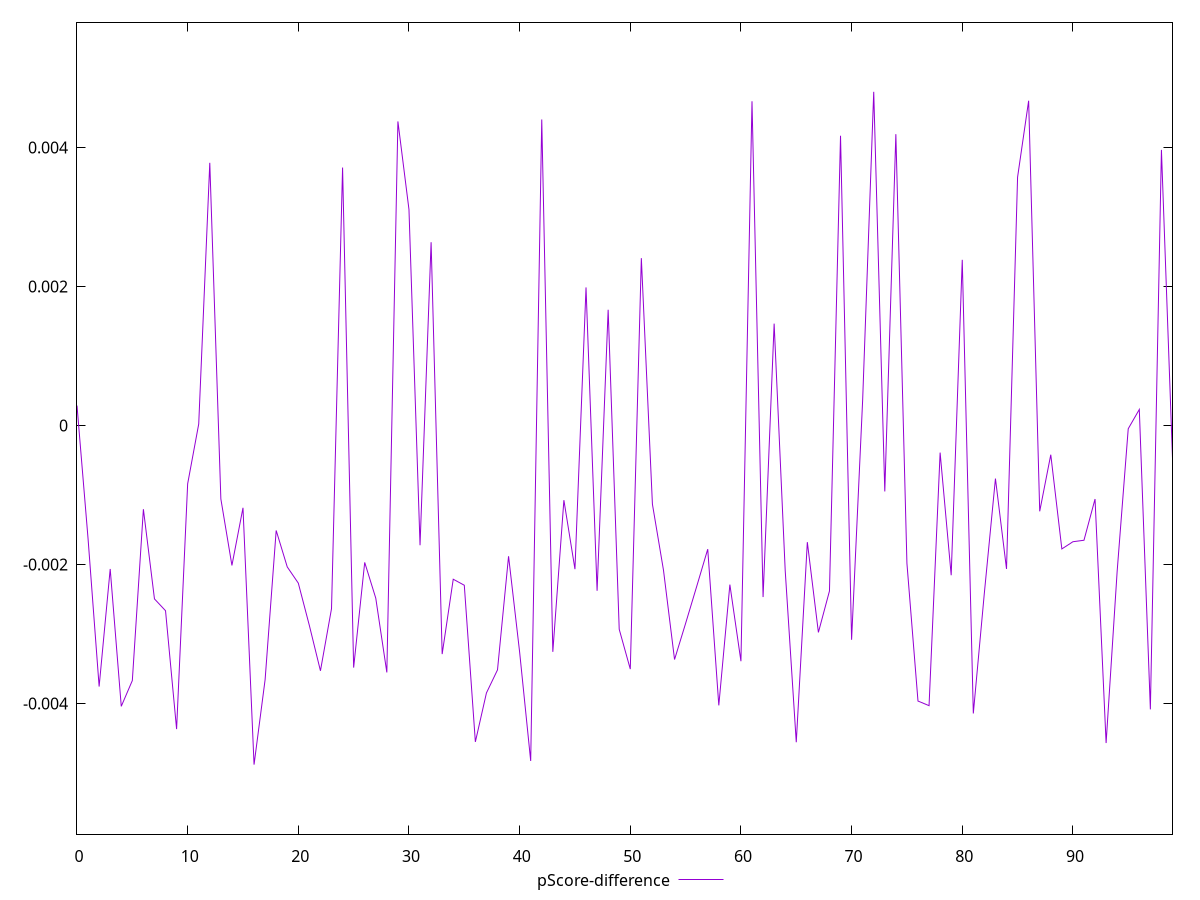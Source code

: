 reset

$pScoreDifference <<EOF
0 0.00028723877123193464
1 -0.0016301717943796312
2 -0.003755251457831399
3 -0.0020637977793174223
4 -0.004040171647559765
5 -0.0036692783872707135
6 -0.0012039090724713652
7 -0.0024943555338898804
8 -0.002664310285475535
9 -0.004367747522336263
10 -0.0008382833809583712
11 0.00002230654559731704
12 0.003780860191150315
13 -0.0010560288252483563
14 -0.0020125523498278897
15 -0.0011835300139289018
16 -0.004878985836143879
17 -0.0036557992480135137
18 -0.0015097149899523377
19 -0.0020340827994262956
20 -0.0022675268502765356
21 -0.002878054927435869
22 -0.003528902302098791
23 -0.00263455846125793
24 0.003712280040191196
25 -0.0034828441117600306
26 -0.001969153270380719
27 -0.002483848964648372
28 -0.0035523328352701222
29 0.004376020991463392
30 0.00310830108740745
31 -0.0017222171400830266
32 0.00263811777829448
33 -0.0032883738859902367
34 -0.002211190841752808
35 -0.0022977770934959896
36 -0.004551819554548198
37 -0.003847955547094828
38 -0.003515463915170436
39 -0.00188063777357117
40 -0.0032597326010874728
41 -0.004826082121590081
42 0.004404077108494997
43 -0.0032559151221183136
44 -0.0010735286954705048
45 -0.002066398822279769
46 0.001987353836370942
47 -0.002377799122210811
48 0.0016658945290534133
49 -0.0029314621686972187
50 -0.0035043322137209287
51 0.002408587334401524
52 -0.00113081009957261
53 -0.0020805215274546374
54 -0.0033663691560582576
55 -0.002846646431313382
56 -0.0023157131335178605
57 -0.001778648575796682
58 -0.004026538996982909
59 -0.0022888118556614323
60 -0.003390865667479259
61 0.004665855945662267
62 -0.0024677187853481275
63 0.0014666594562309232
64 -0.0020853540483708466
65 -0.004556920855539159
66 -0.001677641951846942
67 -0.0029762065759115774
68 -0.002380793458339303
69 0.0041699403551958
70 -0.003082938552968373
71 0.0003703820342795261
72 0.004802401582831184
73 -0.0009484557131236304
74 0.004192476628806396
75 -0.001982131269962828
76 -0.003964093539314817
77 -0.004030420315801808
78 -0.0003892073900229054
79 -0.0021538112471246595
80 0.0023848749279500314
81 -0.004142727764353982
82 -0.002405504590049623
83 -0.0007633229714386625
84 -0.0020630546532144356
85 0.003574037906379557
86 0.004673827960853694
87 -0.0012340427104577945
88 -0.00041953416125406484
89 -0.001775326985032244
90 -0.00167175125636998
91 -0.001650404426229768
92 -0.0010574795769648926
93 -0.004567910090732097
94 -0.0020946488896831372
95 -0.00004585599164319554
96 0.0002314859541281411
97 -0.004084014980583417
98 0.003966267573803806
99 -0.00047025026748315213
EOF

set key outside below
set xrange [0:99]
set yrange [-0.005878985836143879:0.005802401582831184]
set trange [-0.005878985836143879:0.005802401582831184]
set terminal svg size 640, 500 enhanced background rgb 'white'
set output "reports/report_00031_2021-02-24T23-18-18.084Z/bootup-time/samples/music/pScore-difference/values.svg"

plot $pScoreDifference title "pScore-difference" with line

reset
